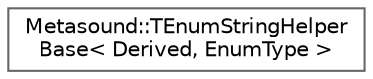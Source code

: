 digraph "Graphical Class Hierarchy"
{
 // INTERACTIVE_SVG=YES
 // LATEX_PDF_SIZE
  bgcolor="transparent";
  edge [fontname=Helvetica,fontsize=10,labelfontname=Helvetica,labelfontsize=10];
  node [fontname=Helvetica,fontsize=10,shape=box,height=0.2,width=0.4];
  rankdir="LR";
  Node0 [id="Node000000",label="Metasound::TEnumStringHelper\lBase\< Derived, EnumType \>",height=0.2,width=0.4,color="grey40", fillcolor="white", style="filled",URL="$d1/d18/structMetasound_1_1TEnumStringHelperBase.html",tooltip="CRTP base class for Enum String Helper type."];
}
